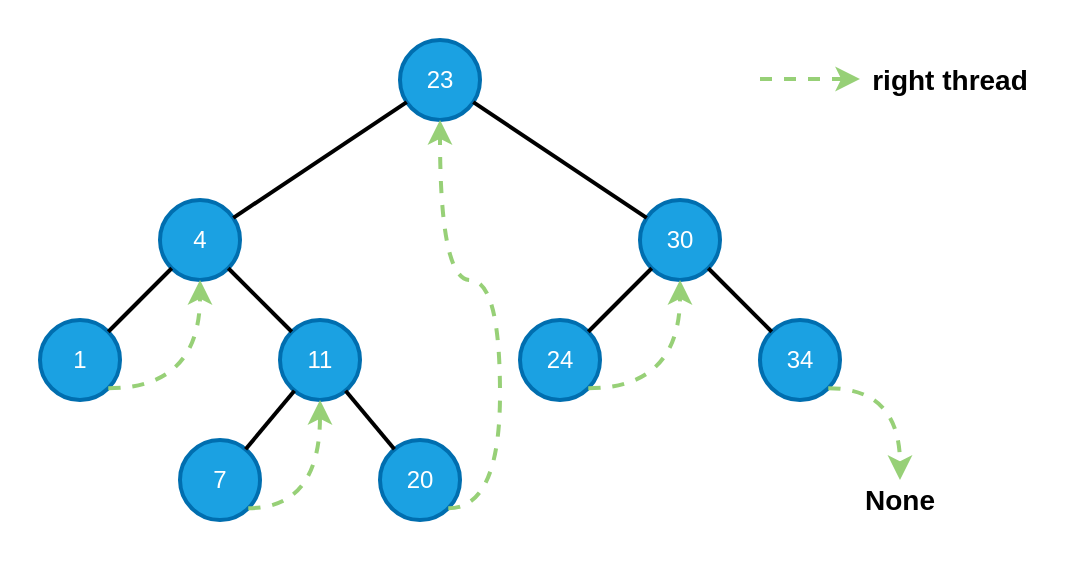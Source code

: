 <mxfile pages="3">
    <diagram id="6hGFLwfOUW9BJ-s0fimq" name="right_tbst">
        <mxGraphModel dx="1300" dy="645" grid="1" gridSize="10" guides="1" tooltips="1" connect="1" arrows="1" fold="1" page="1" pageScale="1" pageWidth="827" pageHeight="1169" math="0" shadow="0">
            <root>
                <mxCell id="0"/>
                <mxCell id="1" parent="0"/>
                <mxCell id="25" value="" style="rounded=0;whiteSpace=wrap;html=1;strokeColor=none;fillColor=#FFFFFF;" parent="1" vertex="1">
                    <mxGeometry x="120" y="80" width="540" height="280" as="geometry"/>
                </mxCell>
                <mxCell id="2" value="23" style="ellipse;whiteSpace=wrap;html=1;aspect=fixed;strokeColor=#006EAF;strokeWidth=2;fillColor=#1ba1e2;fontColor=#ffffff;" parent="1" vertex="1">
                    <mxGeometry x="320" y="100" width="40" height="40" as="geometry"/>
                </mxCell>
                <mxCell id="3" value="4&lt;span style=&quot;color: rgba(0 , 0 , 0 , 0) ; font-family: monospace ; font-size: 0px&quot;&gt;%3CmxGraphModel%3E%3Croot%3E%3CmxCell%20id%3D%220%22%2F%3E%3CmxCell%20id%3D%221%22%20parent%3D%220%22%2F%3E%3CmxCell%20id%3D%222%22%20value%3D%2223%22%20style%3D%22ellipse%3BwhiteSpace%3Dwrap%3Bhtml%3D1%3Baspect%3Dfixed%3BstrokeColor%3D%23006EAF%3BstrokeWidth%3D2%3BfillColor%3D%231ba1e2%3BfontColor%3D%23ffffff%3B%22%20vertex%3D%221%22%20parent%3D%221%22%3E%3CmxGeometry%20x%3D%22320%22%20y%3D%22120%22%20width%3D%2240%22%20height%3D%2240%22%20as%3D%22geometry%22%2F%3E%3C%2FmxCell%3E%3C%2Froot%3E%3C%2FmxGraphModel%3E&lt;/span&gt;" style="ellipse;whiteSpace=wrap;html=1;aspect=fixed;strokeColor=#006EAF;strokeWidth=2;fillColor=#1ba1e2;fontColor=#ffffff;" parent="1" vertex="1">
                    <mxGeometry x="200" y="180" width="40" height="40" as="geometry"/>
                </mxCell>
                <mxCell id="4" value="30" style="ellipse;whiteSpace=wrap;html=1;aspect=fixed;strokeColor=#006EAF;strokeWidth=2;fillColor=#1ba1e2;fontColor=#ffffff;" parent="1" vertex="1">
                    <mxGeometry x="440" y="180" width="40" height="40" as="geometry"/>
                </mxCell>
                <mxCell id="5" value="1" style="ellipse;whiteSpace=wrap;html=1;aspect=fixed;strokeColor=#006EAF;strokeWidth=2;fillColor=#1ba1e2;fontColor=#ffffff;" parent="1" vertex="1">
                    <mxGeometry x="140" y="240" width="40" height="40" as="geometry"/>
                </mxCell>
                <mxCell id="6" value="11" style="ellipse;whiteSpace=wrap;html=1;aspect=fixed;strokeColor=#006EAF;strokeWidth=2;fillColor=#1ba1e2;fontColor=#ffffff;" parent="1" vertex="1">
                    <mxGeometry x="260" y="240" width="40" height="40" as="geometry"/>
                </mxCell>
                <mxCell id="7" value="24" style="ellipse;whiteSpace=wrap;html=1;aspect=fixed;strokeColor=#006EAF;strokeWidth=2;fillColor=#1ba1e2;fontColor=#ffffff;" parent="1" vertex="1">
                    <mxGeometry x="380" y="240" width="40" height="40" as="geometry"/>
                </mxCell>
                <mxCell id="8" value="34" style="ellipse;whiteSpace=wrap;html=1;aspect=fixed;strokeColor=#006EAF;strokeWidth=2;fillColor=#1ba1e2;fontColor=#ffffff;" parent="1" vertex="1">
                    <mxGeometry x="500" y="240" width="40" height="40" as="geometry"/>
                </mxCell>
                <mxCell id="9" value="7" style="ellipse;whiteSpace=wrap;html=1;aspect=fixed;strokeColor=#006EAF;strokeWidth=2;fillColor=#1ba1e2;fontColor=#ffffff;" parent="1" vertex="1">
                    <mxGeometry x="210" y="300" width="40" height="40" as="geometry"/>
                </mxCell>
                <mxCell id="10" value="20" style="ellipse;whiteSpace=wrap;html=1;aspect=fixed;strokeColor=#006EAF;strokeWidth=2;fillColor=#1ba1e2;fontColor=#ffffff;" parent="1" vertex="1">
                    <mxGeometry x="310" y="300" width="40" height="40" as="geometry"/>
                </mxCell>
                <mxCell id="11" value="" style="endArrow=none;html=1;strokeColor=#000000;strokeWidth=2;" parent="1" source="3" target="2" edge="1">
                    <mxGeometry width="50" height="50" relative="1" as="geometry">
                        <mxPoint x="400" y="510" as="sourcePoint"/>
                        <mxPoint x="450" y="460" as="targetPoint"/>
                    </mxGeometry>
                </mxCell>
                <mxCell id="12" value="" style="endArrow=none;html=1;strokeColor=#000000;strokeWidth=2;" parent="1" source="4" target="2" edge="1">
                    <mxGeometry width="50" height="50" relative="1" as="geometry">
                        <mxPoint x="244.142" y="195.858" as="sourcePoint"/>
                        <mxPoint x="335.858" y="144.142" as="targetPoint"/>
                    </mxGeometry>
                </mxCell>
                <mxCell id="13" value="" style="endArrow=none;html=1;strokeColor=#000000;strokeWidth=2;" parent="1" source="3" target="5" edge="1">
                    <mxGeometry width="50" height="50" relative="1" as="geometry">
                        <mxPoint x="254.142" y="205.858" as="sourcePoint"/>
                        <mxPoint x="170" y="250" as="targetPoint"/>
                    </mxGeometry>
                </mxCell>
                <mxCell id="14" value="" style="endArrow=none;html=1;strokeColor=#000000;strokeWidth=2;" parent="1" source="6" target="3" edge="1">
                    <mxGeometry width="50" height="50" relative="1" as="geometry">
                        <mxPoint x="270" y="250" as="sourcePoint"/>
                        <mxPoint x="355.858" y="164.142" as="targetPoint"/>
                    </mxGeometry>
                </mxCell>
                <mxCell id="15" value="" style="endArrow=none;html=1;strokeColor=#000000;strokeWidth=2;" parent="1" source="7" target="4" edge="1">
                    <mxGeometry width="50" height="50" relative="1" as="geometry">
                        <mxPoint x="274.142" y="225.858" as="sourcePoint"/>
                        <mxPoint x="365.858" y="174.142" as="targetPoint"/>
                    </mxGeometry>
                </mxCell>
                <mxCell id="16" value="" style="endArrow=none;html=1;strokeColor=#000000;strokeWidth=2;" parent="1" source="8" target="4" edge="1">
                    <mxGeometry width="50" height="50" relative="1" as="geometry">
                        <mxPoint x="284.142" y="235.858" as="sourcePoint"/>
                        <mxPoint x="375.858" y="184.142" as="targetPoint"/>
                    </mxGeometry>
                </mxCell>
                <mxCell id="17" value="" style="endArrow=none;html=1;strokeColor=#000000;strokeWidth=2;" parent="1" source="10" target="6" edge="1">
                    <mxGeometry width="50" height="50" relative="1" as="geometry">
                        <mxPoint x="294.142" y="245.858" as="sourcePoint"/>
                        <mxPoint x="385.858" y="194.142" as="targetPoint"/>
                    </mxGeometry>
                </mxCell>
                <mxCell id="18" value="" style="endArrow=none;html=1;strokeColor=#000000;strokeWidth=2;" parent="1" source="6" target="9" edge="1">
                    <mxGeometry width="50" height="50" relative="1" as="geometry">
                        <mxPoint x="304.142" y="255.858" as="sourcePoint"/>
                        <mxPoint x="395.858" y="204.142" as="targetPoint"/>
                    </mxGeometry>
                </mxCell>
                <mxCell id="19" value="" style="endArrow=classic;html=1;curved=1;strokeColor=#97D077;strokeWidth=2;dashed=1;exitX=1;exitY=1;exitDx=0;exitDy=0;entryX=0.5;entryY=1;entryDx=0;entryDy=0;edgeStyle=orthogonalEdgeStyle;" parent="1" source="5" target="3" edge="1">
                    <mxGeometry width="50" height="50" relative="1" as="geometry">
                        <mxPoint x="390" y="530" as="sourcePoint"/>
                        <mxPoint x="440" y="480" as="targetPoint"/>
                    </mxGeometry>
                </mxCell>
                <mxCell id="20" value="" style="endArrow=classic;html=1;curved=1;strokeColor=#97D077;strokeWidth=2;dashed=1;exitX=1;exitY=1;exitDx=0;exitDy=0;entryX=0.5;entryY=1;entryDx=0;entryDy=0;edgeStyle=orthogonalEdgeStyle;" parent="1" source="9" target="6" edge="1">
                    <mxGeometry width="50" height="50" relative="1" as="geometry">
                        <mxPoint x="184.142" y="284.142" as="sourcePoint"/>
                        <mxPoint x="230" y="230" as="targetPoint"/>
                    </mxGeometry>
                </mxCell>
                <mxCell id="21" value="" style="endArrow=classic;html=1;curved=1;strokeColor=#97D077;strokeWidth=2;dashed=1;exitX=1;exitY=1;exitDx=0;exitDy=0;entryX=0.5;entryY=1;entryDx=0;entryDy=0;edgeStyle=orthogonalEdgeStyle;" parent="1" source="10" target="2" edge="1">
                    <mxGeometry width="50" height="50" relative="1" as="geometry">
                        <mxPoint x="194.142" y="294.142" as="sourcePoint"/>
                        <mxPoint x="240" y="240" as="targetPoint"/>
                        <Array as="points">
                            <mxPoint x="370" y="334"/>
                            <mxPoint x="370" y="220"/>
                            <mxPoint x="340" y="220"/>
                        </Array>
                    </mxGeometry>
                </mxCell>
                <mxCell id="22" value="" style="endArrow=classic;html=1;curved=1;strokeColor=#97D077;strokeWidth=2;dashed=1;exitX=1;exitY=1;exitDx=0;exitDy=0;edgeStyle=orthogonalEdgeStyle;" parent="1" source="7" target="4" edge="1">
                    <mxGeometry width="50" height="50" relative="1" as="geometry">
                        <mxPoint x="204.142" y="304.142" as="sourcePoint"/>
                        <mxPoint x="250" y="250" as="targetPoint"/>
                    </mxGeometry>
                </mxCell>
                <mxCell id="23" value="" style="endArrow=classic;html=1;curved=1;strokeColor=#97D077;strokeWidth=2;dashed=1;exitX=1;exitY=1;exitDx=0;exitDy=0;edgeStyle=orthogonalEdgeStyle;entryX=0.5;entryY=0;entryDx=0;entryDy=0;" parent="1" source="8" target="24" edge="1">
                    <mxGeometry width="50" height="50" relative="1" as="geometry">
                        <mxPoint x="214.142" y="314.142" as="sourcePoint"/>
                        <mxPoint x="600" y="220" as="targetPoint"/>
                    </mxGeometry>
                </mxCell>
                <mxCell id="24" value="&lt;font color=&quot;#000000&quot; style=&quot;font-size: 14px&quot;&gt;&lt;b&gt;None&lt;/b&gt;&lt;/font&gt;" style="text;html=1;strokeColor=none;fillColor=none;align=center;verticalAlign=middle;whiteSpace=wrap;rounded=0;" parent="1" vertex="1">
                    <mxGeometry x="550" y="320" width="40" height="20" as="geometry"/>
                </mxCell>
                <mxCell id="9h2rrl9LZfiFBV7XHZsN-26" value="" style="endArrow=classic;html=1;dashed=1;strokeColor=#97D077;strokeWidth=2;" parent="1" edge="1">
                    <mxGeometry width="50" height="50" relative="1" as="geometry">
                        <mxPoint x="500" y="119.5" as="sourcePoint"/>
                        <mxPoint x="550" y="119.5" as="targetPoint"/>
                    </mxGeometry>
                </mxCell>
                <mxCell id="9h2rrl9LZfiFBV7XHZsN-27" value="&lt;font color=&quot;#000000&quot; style=&quot;font-size: 14px&quot;&gt;&lt;b&gt;right thread&lt;/b&gt;&lt;/font&gt;" style="text;html=1;strokeColor=none;fillColor=none;align=center;verticalAlign=middle;whiteSpace=wrap;rounded=0;" parent="1" vertex="1">
                    <mxGeometry x="550" y="110" width="90" height="20" as="geometry"/>
                </mxCell>
            </root>
        </mxGraphModel>
    </diagram>
    <diagram name="left_tbst" id="1JhAz2EjRRtzzYpOtvOr">
        <mxGraphModel dx="1300" dy="645" grid="1" gridSize="10" guides="1" tooltips="1" connect="1" arrows="1" fold="1" page="1" pageScale="1" pageWidth="827" pageHeight="1169" math="0" shadow="0">
            <root>
                <mxCell id="I0PisWtnuR_gWGErvB_d-0"/>
                <mxCell id="I0PisWtnuR_gWGErvB_d-1" parent="I0PisWtnuR_gWGErvB_d-0"/>
                <mxCell id="I0PisWtnuR_gWGErvB_d-2" value="" style="rounded=0;whiteSpace=wrap;html=1;strokeColor=none;fillColor=#FFFFFF;" parent="I0PisWtnuR_gWGErvB_d-1" vertex="1">
                    <mxGeometry x="60" y="80" width="500" height="280" as="geometry"/>
                </mxCell>
                <mxCell id="I0PisWtnuR_gWGErvB_d-3" value="23" style="ellipse;whiteSpace=wrap;html=1;aspect=fixed;strokeColor=#006EAF;strokeWidth=2;fillColor=#1ba1e2;fontColor=#ffffff;" parent="I0PisWtnuR_gWGErvB_d-1" vertex="1">
                    <mxGeometry x="320" y="100" width="40" height="40" as="geometry"/>
                </mxCell>
                <mxCell id="I0PisWtnuR_gWGErvB_d-4" value="4&lt;span style=&quot;color: rgba(0 , 0 , 0 , 0) ; font-family: monospace ; font-size: 0px&quot;&gt;%3CmxGraphModel%3E%3Croot%3E%3CmxCell%20id%3D%220%22%2F%3E%3CmxCell%20id%3D%221%22%20parent%3D%220%22%2F%3E%3CmxCell%20id%3D%222%22%20value%3D%2223%22%20style%3D%22ellipse%3BwhiteSpace%3Dwrap%3Bhtml%3D1%3Baspect%3Dfixed%3BstrokeColor%3D%23006EAF%3BstrokeWidth%3D2%3BfillColor%3D%231ba1e2%3BfontColor%3D%23ffffff%3B%22%20vertex%3D%221%22%20parent%3D%221%22%3E%3CmxGeometry%20x%3D%22320%22%20y%3D%22120%22%20width%3D%2240%22%20height%3D%2240%22%20as%3D%22geometry%22%2F%3E%3C%2FmxCell%3E%3C%2Froot%3E%3C%2FmxGraphModel%3E&lt;/span&gt;" style="ellipse;whiteSpace=wrap;html=1;aspect=fixed;strokeColor=#006EAF;strokeWidth=2;fillColor=#1ba1e2;fontColor=#ffffff;" parent="I0PisWtnuR_gWGErvB_d-1" vertex="1">
                    <mxGeometry x="200" y="180" width="40" height="40" as="geometry"/>
                </mxCell>
                <mxCell id="I0PisWtnuR_gWGErvB_d-5" value="30" style="ellipse;whiteSpace=wrap;html=1;aspect=fixed;strokeColor=#006EAF;strokeWidth=2;fillColor=#1ba1e2;fontColor=#ffffff;" parent="I0PisWtnuR_gWGErvB_d-1" vertex="1">
                    <mxGeometry x="440" y="180" width="40" height="40" as="geometry"/>
                </mxCell>
                <mxCell id="I0PisWtnuR_gWGErvB_d-6" value="1" style="ellipse;whiteSpace=wrap;html=1;aspect=fixed;strokeColor=#006EAF;strokeWidth=2;fillColor=#1ba1e2;fontColor=#ffffff;" parent="I0PisWtnuR_gWGErvB_d-1" vertex="1">
                    <mxGeometry x="140" y="240" width="40" height="40" as="geometry"/>
                </mxCell>
                <mxCell id="I0PisWtnuR_gWGErvB_d-7" value="11" style="ellipse;whiteSpace=wrap;html=1;aspect=fixed;strokeColor=#006EAF;strokeWidth=2;fillColor=#1ba1e2;fontColor=#ffffff;" parent="I0PisWtnuR_gWGErvB_d-1" vertex="1">
                    <mxGeometry x="260" y="240" width="40" height="40" as="geometry"/>
                </mxCell>
                <mxCell id="I0PisWtnuR_gWGErvB_d-8" value="24" style="ellipse;whiteSpace=wrap;html=1;aspect=fixed;strokeColor=#006EAF;strokeWidth=2;fillColor=#1ba1e2;fontColor=#ffffff;" parent="I0PisWtnuR_gWGErvB_d-1" vertex="1">
                    <mxGeometry x="380" y="240" width="40" height="40" as="geometry"/>
                </mxCell>
                <mxCell id="I0PisWtnuR_gWGErvB_d-9" value="34" style="ellipse;whiteSpace=wrap;html=1;aspect=fixed;strokeColor=#006EAF;strokeWidth=2;fillColor=#1ba1e2;fontColor=#ffffff;" parent="I0PisWtnuR_gWGErvB_d-1" vertex="1">
                    <mxGeometry x="500" y="240" width="40" height="40" as="geometry"/>
                </mxCell>
                <mxCell id="I0PisWtnuR_gWGErvB_d-10" value="7" style="ellipse;whiteSpace=wrap;html=1;aspect=fixed;strokeColor=#006EAF;strokeWidth=2;fillColor=#1ba1e2;fontColor=#ffffff;" parent="I0PisWtnuR_gWGErvB_d-1" vertex="1">
                    <mxGeometry x="210" y="300" width="40" height="40" as="geometry"/>
                </mxCell>
                <mxCell id="I0PisWtnuR_gWGErvB_d-11" value="20" style="ellipse;whiteSpace=wrap;html=1;aspect=fixed;strokeColor=#006EAF;strokeWidth=2;fillColor=#1ba1e2;fontColor=#ffffff;" parent="I0PisWtnuR_gWGErvB_d-1" vertex="1">
                    <mxGeometry x="310" y="300" width="40" height="40" as="geometry"/>
                </mxCell>
                <mxCell id="I0PisWtnuR_gWGErvB_d-12" value="" style="endArrow=none;html=1;strokeColor=#000000;strokeWidth=2;" parent="I0PisWtnuR_gWGErvB_d-1" source="I0PisWtnuR_gWGErvB_d-4" target="I0PisWtnuR_gWGErvB_d-3" edge="1">
                    <mxGeometry width="50" height="50" relative="1" as="geometry">
                        <mxPoint x="400" y="510" as="sourcePoint"/>
                        <mxPoint x="450" y="460" as="targetPoint"/>
                    </mxGeometry>
                </mxCell>
                <mxCell id="I0PisWtnuR_gWGErvB_d-13" value="" style="endArrow=none;html=1;strokeColor=#000000;strokeWidth=2;" parent="I0PisWtnuR_gWGErvB_d-1" source="I0PisWtnuR_gWGErvB_d-5" target="I0PisWtnuR_gWGErvB_d-3" edge="1">
                    <mxGeometry width="50" height="50" relative="1" as="geometry">
                        <mxPoint x="244.142" y="195.858" as="sourcePoint"/>
                        <mxPoint x="335.858" y="144.142" as="targetPoint"/>
                    </mxGeometry>
                </mxCell>
                <mxCell id="I0PisWtnuR_gWGErvB_d-14" value="" style="endArrow=none;html=1;strokeColor=#000000;strokeWidth=2;" parent="I0PisWtnuR_gWGErvB_d-1" source="I0PisWtnuR_gWGErvB_d-4" target="I0PisWtnuR_gWGErvB_d-6" edge="1">
                    <mxGeometry width="50" height="50" relative="1" as="geometry">
                        <mxPoint x="254.142" y="205.858" as="sourcePoint"/>
                        <mxPoint x="130" y="220" as="targetPoint"/>
                    </mxGeometry>
                </mxCell>
                <mxCell id="I0PisWtnuR_gWGErvB_d-15" value="" style="endArrow=none;html=1;strokeColor=#000000;strokeWidth=2;" parent="I0PisWtnuR_gWGErvB_d-1" source="I0PisWtnuR_gWGErvB_d-7" target="I0PisWtnuR_gWGErvB_d-4" edge="1">
                    <mxGeometry width="50" height="50" relative="1" as="geometry">
                        <mxPoint x="264.142" y="215.858" as="sourcePoint"/>
                        <mxPoint x="355.858" y="164.142" as="targetPoint"/>
                    </mxGeometry>
                </mxCell>
                <mxCell id="I0PisWtnuR_gWGErvB_d-16" value="" style="endArrow=none;html=1;strokeColor=#000000;strokeWidth=2;" parent="I0PisWtnuR_gWGErvB_d-1" source="I0PisWtnuR_gWGErvB_d-8" target="I0PisWtnuR_gWGErvB_d-5" edge="1">
                    <mxGeometry width="50" height="50" relative="1" as="geometry">
                        <mxPoint x="274.142" y="225.858" as="sourcePoint"/>
                        <mxPoint x="365.858" y="174.142" as="targetPoint"/>
                    </mxGeometry>
                </mxCell>
                <mxCell id="I0PisWtnuR_gWGErvB_d-17" value="" style="endArrow=none;html=1;strokeColor=#000000;strokeWidth=2;" parent="I0PisWtnuR_gWGErvB_d-1" source="I0PisWtnuR_gWGErvB_d-9" target="I0PisWtnuR_gWGErvB_d-5" edge="1">
                    <mxGeometry width="50" height="50" relative="1" as="geometry">
                        <mxPoint x="510" y="250" as="sourcePoint"/>
                        <mxPoint x="375.858" y="184.142" as="targetPoint"/>
                    </mxGeometry>
                </mxCell>
                <mxCell id="I0PisWtnuR_gWGErvB_d-18" value="" style="endArrow=none;html=1;strokeColor=#000000;strokeWidth=2;" parent="I0PisWtnuR_gWGErvB_d-1" source="I0PisWtnuR_gWGErvB_d-11" target="I0PisWtnuR_gWGErvB_d-7" edge="1">
                    <mxGeometry width="50" height="50" relative="1" as="geometry">
                        <mxPoint x="294.142" y="245.858" as="sourcePoint"/>
                        <mxPoint x="385.858" y="194.142" as="targetPoint"/>
                    </mxGeometry>
                </mxCell>
                <mxCell id="I0PisWtnuR_gWGErvB_d-19" value="" style="endArrow=none;html=1;strokeColor=#000000;strokeWidth=2;" parent="I0PisWtnuR_gWGErvB_d-1" source="I0PisWtnuR_gWGErvB_d-7" target="I0PisWtnuR_gWGErvB_d-10" edge="1">
                    <mxGeometry width="50" height="50" relative="1" as="geometry">
                        <mxPoint x="304.142" y="255.858" as="sourcePoint"/>
                        <mxPoint x="395.858" y="204.142" as="targetPoint"/>
                    </mxGeometry>
                </mxCell>
                <mxCell id="I0PisWtnuR_gWGErvB_d-20" value="" style="endArrow=classic;html=1;curved=1;strokeColor=#FFD966;strokeWidth=2;dashed=1;exitX=0;exitY=1;exitDx=0;exitDy=0;entryX=0.5;entryY=1;entryDx=0;entryDy=0;edgeStyle=orthogonalEdgeStyle;" parent="I0PisWtnuR_gWGErvB_d-1" source="I0PisWtnuR_gWGErvB_d-10" target="I0PisWtnuR_gWGErvB_d-4" edge="1">
                    <mxGeometry width="50" height="50" relative="1" as="geometry">
                        <mxPoint x="390" y="530" as="sourcePoint"/>
                        <mxPoint x="440" y="480" as="targetPoint"/>
                        <Array as="points">
                            <mxPoint x="190" y="334"/>
                            <mxPoint x="190" y="280"/>
                            <mxPoint x="220" y="280"/>
                        </Array>
                    </mxGeometry>
                </mxCell>
                <mxCell id="I0PisWtnuR_gWGErvB_d-21" value="" style="endArrow=classic;html=1;curved=1;strokeColor=#FFD966;strokeWidth=2;dashed=1;exitX=0;exitY=1;exitDx=0;exitDy=0;entryX=0.5;entryY=1;entryDx=0;entryDy=0;edgeStyle=orthogonalEdgeStyle;" parent="I0PisWtnuR_gWGErvB_d-1" source="I0PisWtnuR_gWGErvB_d-11" target="I0PisWtnuR_gWGErvB_d-7" edge="1">
                    <mxGeometry width="50" height="50" relative="1" as="geometry">
                        <mxPoint x="184.142" y="284.142" as="sourcePoint"/>
                        <mxPoint x="230" y="230" as="targetPoint"/>
                    </mxGeometry>
                </mxCell>
                <mxCell id="I0PisWtnuR_gWGErvB_d-22" value="" style="endArrow=classic;html=1;curved=1;strokeColor=#FFD966;strokeWidth=2;dashed=1;exitX=0;exitY=1;exitDx=0;exitDy=0;entryX=0.5;entryY=1;entryDx=0;entryDy=0;edgeStyle=orthogonalEdgeStyle;" parent="I0PisWtnuR_gWGErvB_d-1" source="I0PisWtnuR_gWGErvB_d-8" target="I0PisWtnuR_gWGErvB_d-3" edge="1">
                    <mxGeometry width="50" height="50" relative="1" as="geometry">
                        <mxPoint x="194.142" y="294.142" as="sourcePoint"/>
                        <mxPoint x="240" y="240" as="targetPoint"/>
                        <Array as="points">
                            <mxPoint x="386" y="290"/>
                            <mxPoint x="340" y="290"/>
                        </Array>
                    </mxGeometry>
                </mxCell>
                <mxCell id="I0PisWtnuR_gWGErvB_d-23" value="" style="endArrow=classic;html=1;curved=1;strokeColor=#FFD966;strokeWidth=2;dashed=1;exitX=0;exitY=1;exitDx=0;exitDy=0;edgeStyle=orthogonalEdgeStyle;" parent="I0PisWtnuR_gWGErvB_d-1" source="I0PisWtnuR_gWGErvB_d-9" target="I0PisWtnuR_gWGErvB_d-5" edge="1">
                    <mxGeometry width="50" height="50" relative="1" as="geometry">
                        <mxPoint x="204.142" y="304.142" as="sourcePoint"/>
                        <mxPoint x="250" y="250" as="targetPoint"/>
                    </mxGeometry>
                </mxCell>
                <mxCell id="I0PisWtnuR_gWGErvB_d-24" value="" style="endArrow=classic;html=1;curved=1;strokeColor=#FFD966;strokeWidth=2;dashed=1;edgeStyle=orthogonalEdgeStyle;entryX=0.5;entryY=0;entryDx=0;entryDy=0;exitX=0;exitY=1;exitDx=0;exitDy=0;" parent="I0PisWtnuR_gWGErvB_d-1" source="I0PisWtnuR_gWGErvB_d-6" target="I0PisWtnuR_gWGErvB_d-25" edge="1">
                    <mxGeometry width="50" height="50" relative="1" as="geometry">
                        <mxPoint x="450" y="370" as="sourcePoint"/>
                        <mxPoint x="600" y="220" as="targetPoint"/>
                    </mxGeometry>
                </mxCell>
                <mxCell id="I0PisWtnuR_gWGErvB_d-25" value="&lt;font color=&quot;#000000&quot; style=&quot;font-size: 14px&quot;&gt;&lt;b&gt;None&lt;/b&gt;&lt;/font&gt;" style="text;html=1;strokeColor=none;fillColor=none;align=center;verticalAlign=middle;whiteSpace=wrap;rounded=0;" parent="I0PisWtnuR_gWGErvB_d-1" vertex="1">
                    <mxGeometry x="80" y="300" width="40" height="20" as="geometry"/>
                </mxCell>
                <mxCell id="Z4K5ytgXyG94DnNoAzyC-0" value="" style="endArrow=classic;html=1;dashed=1;strokeColor=#FFD966;strokeWidth=2;" parent="I0PisWtnuR_gWGErvB_d-1" edge="1">
                    <mxGeometry width="50" height="50" relative="1" as="geometry">
                        <mxPoint x="80" y="119.5" as="sourcePoint"/>
                        <mxPoint x="130" y="119.5" as="targetPoint"/>
                    </mxGeometry>
                </mxCell>
                <mxCell id="Z4K5ytgXyG94DnNoAzyC-1" value="&lt;font color=&quot;#000000&quot; style=&quot;font-size: 14px&quot;&gt;&lt;b&gt;left thread&lt;/b&gt;&lt;/font&gt;" style="text;html=1;strokeColor=none;fillColor=none;align=center;verticalAlign=middle;whiteSpace=wrap;rounded=0;" parent="I0PisWtnuR_gWGErvB_d-1" vertex="1">
                    <mxGeometry x="130" y="110" width="90" height="20" as="geometry"/>
                </mxCell>
            </root>
        </mxGraphModel>
    </diagram>
    <diagram name="double_tbst" id="Laxm_PpG3NpHHtnrC9jd">
        <mxGraphModel dx="1300" dy="645" grid="1" gridSize="10" guides="1" tooltips="1" connect="1" arrows="1" fold="1" page="1" pageScale="1" pageWidth="827" pageHeight="1169" math="0" shadow="0">
            <root>
                <mxCell id="5BAmmzw00M4IaMCcG9dD-0"/>
                <mxCell id="5BAmmzw00M4IaMCcG9dD-1" parent="5BAmmzw00M4IaMCcG9dD-0"/>
                <mxCell id="5BAmmzw00M4IaMCcG9dD-2" value="" style="rounded=0;whiteSpace=wrap;html=1;strokeColor=none;fillColor=#FFFFFF;" parent="5BAmmzw00M4IaMCcG9dD-1" vertex="1">
                    <mxGeometry x="20" y="60" width="620" height="320" as="geometry"/>
                </mxCell>
                <mxCell id="5BAmmzw00M4IaMCcG9dD-4" value="4&lt;span style=&quot;color: rgba(0 , 0 , 0 , 0) ; font-family: monospace ; font-size: 0px&quot;&gt;%3CmxGraphModel%3E%3Croot%3E%3CmxCell%20id%3D%220%22%2F%3E%3CmxCell%20id%3D%221%22%20parent%3D%220%22%2F%3E%3CmxCell%20id%3D%222%22%20value%3D%2223%22%20style%3D%22ellipse%3BwhiteSpace%3Dwrap%3Bhtml%3D1%3Baspect%3Dfixed%3BstrokeColor%3D%23006EAF%3BstrokeWidth%3D2%3BfillColor%3D%231ba1e2%3BfontColor%3D%23ffffff%3B%22%20vertex%3D%221%22%20parent%3D%221%22%3E%3CmxGeometry%20x%3D%22320%22%20y%3D%22120%22%20width%3D%2240%22%20height%3D%2240%22%20as%3D%22geometry%22%2F%3E%3C%2FmxCell%3E%3C%2Froot%3E%3C%2FmxGraphModel%3E&lt;/span&gt;" style="ellipse;whiteSpace=wrap;html=1;aspect=fixed;strokeColor=#006EAF;strokeWidth=2;fillColor=#1ba1e2;fontColor=#ffffff;" parent="5BAmmzw00M4IaMCcG9dD-1" vertex="1">
                    <mxGeometry x="160" y="180" width="40" height="40" as="geometry"/>
                </mxCell>
                <mxCell id="5BAmmzw00M4IaMCcG9dD-5" value="30" style="ellipse;whiteSpace=wrap;html=1;aspect=fixed;strokeColor=#006EAF;strokeWidth=2;fillColor=#1ba1e2;fontColor=#ffffff;" parent="5BAmmzw00M4IaMCcG9dD-1" vertex="1">
                    <mxGeometry x="480" y="180" width="40" height="40" as="geometry"/>
                </mxCell>
                <mxCell id="5BAmmzw00M4IaMCcG9dD-6" value="1" style="ellipse;whiteSpace=wrap;html=1;aspect=fixed;strokeColor=#006EAF;strokeWidth=2;fillColor=#1ba1e2;fontColor=#ffffff;" parent="5BAmmzw00M4IaMCcG9dD-1" vertex="1">
                    <mxGeometry x="100" y="240" width="40" height="40" as="geometry"/>
                </mxCell>
                <mxCell id="5BAmmzw00M4IaMCcG9dD-7" value="11" style="ellipse;whiteSpace=wrap;html=1;aspect=fixed;strokeColor=#006EAF;strokeWidth=2;fillColor=#1ba1e2;fontColor=#ffffff;" parent="5BAmmzw00M4IaMCcG9dD-1" vertex="1">
                    <mxGeometry x="220" y="240" width="40" height="40" as="geometry"/>
                </mxCell>
                <mxCell id="5BAmmzw00M4IaMCcG9dD-8" value="24" style="ellipse;whiteSpace=wrap;html=1;aspect=fixed;strokeColor=#006EAF;strokeWidth=2;fillColor=#1ba1e2;fontColor=#ffffff;" parent="5BAmmzw00M4IaMCcG9dD-1" vertex="1">
                    <mxGeometry x="420" y="240" width="40" height="40" as="geometry"/>
                </mxCell>
                <mxCell id="5BAmmzw00M4IaMCcG9dD-9" value="34" style="ellipse;whiteSpace=wrap;html=1;aspect=fixed;strokeColor=#006EAF;strokeWidth=2;fillColor=#1ba1e2;fontColor=#ffffff;" parent="5BAmmzw00M4IaMCcG9dD-1" vertex="1">
                    <mxGeometry x="540" y="240" width="40" height="40" as="geometry"/>
                </mxCell>
                <mxCell id="5BAmmzw00M4IaMCcG9dD-10" value="7" style="ellipse;whiteSpace=wrap;html=1;aspect=fixed;strokeColor=#006EAF;strokeWidth=2;fillColor=#1ba1e2;fontColor=#ffffff;" parent="5BAmmzw00M4IaMCcG9dD-1" vertex="1">
                    <mxGeometry x="170" y="300" width="40" height="40" as="geometry"/>
                </mxCell>
                <mxCell id="5BAmmzw00M4IaMCcG9dD-11" value="20" style="ellipse;whiteSpace=wrap;html=1;aspect=fixed;strokeColor=#006EAF;strokeWidth=2;fillColor=#1ba1e2;fontColor=#ffffff;" parent="5BAmmzw00M4IaMCcG9dD-1" vertex="1">
                    <mxGeometry x="270" y="300" width="40" height="40" as="geometry"/>
                </mxCell>
                <mxCell id="5BAmmzw00M4IaMCcG9dD-12" value="" style="endArrow=none;html=1;strokeColor=#000000;strokeWidth=2;" parent="5BAmmzw00M4IaMCcG9dD-1" source="5BAmmzw00M4IaMCcG9dD-4" target="5BAmmzw00M4IaMCcG9dD-3" edge="1">
                    <mxGeometry width="50" height="50" relative="1" as="geometry">
                        <mxPoint x="400" y="510" as="sourcePoint"/>
                        <mxPoint x="450" y="460" as="targetPoint"/>
                    </mxGeometry>
                </mxCell>
                <mxCell id="5BAmmzw00M4IaMCcG9dD-13" value="" style="endArrow=none;html=1;strokeColor=#000000;strokeWidth=2;" parent="5BAmmzw00M4IaMCcG9dD-1" source="5BAmmzw00M4IaMCcG9dD-5" target="5BAmmzw00M4IaMCcG9dD-3" edge="1">
                    <mxGeometry width="50" height="50" relative="1" as="geometry">
                        <mxPoint x="244.142" y="195.858" as="sourcePoint"/>
                        <mxPoint x="350" y="120" as="targetPoint"/>
                    </mxGeometry>
                </mxCell>
                <mxCell id="5BAmmzw00M4IaMCcG9dD-14" value="" style="endArrow=none;html=1;strokeColor=#000000;strokeWidth=2;" parent="5BAmmzw00M4IaMCcG9dD-1" source="5BAmmzw00M4IaMCcG9dD-4" target="5BAmmzw00M4IaMCcG9dD-6" edge="1">
                    <mxGeometry width="50" height="50" relative="1" as="geometry">
                        <mxPoint x="214.142" y="205.858" as="sourcePoint"/>
                        <mxPoint x="90" y="220" as="targetPoint"/>
                    </mxGeometry>
                </mxCell>
                <mxCell id="5BAmmzw00M4IaMCcG9dD-15" value="" style="endArrow=none;html=1;strokeColor=#000000;strokeWidth=2;" parent="5BAmmzw00M4IaMCcG9dD-1" source="5BAmmzw00M4IaMCcG9dD-7" target="5BAmmzw00M4IaMCcG9dD-4" edge="1">
                    <mxGeometry width="50" height="50" relative="1" as="geometry">
                        <mxPoint x="224.142" y="215.858" as="sourcePoint"/>
                        <mxPoint x="315.858" y="164.142" as="targetPoint"/>
                    </mxGeometry>
                </mxCell>
                <mxCell id="5BAmmzw00M4IaMCcG9dD-16" value="" style="endArrow=none;html=1;strokeColor=#000000;strokeWidth=2;" parent="5BAmmzw00M4IaMCcG9dD-1" source="5BAmmzw00M4IaMCcG9dD-8" target="5BAmmzw00M4IaMCcG9dD-5" edge="1">
                    <mxGeometry width="50" height="50" relative="1" as="geometry">
                        <mxPoint x="314.142" y="225.858" as="sourcePoint"/>
                        <mxPoint x="405.858" y="174.142" as="targetPoint"/>
                    </mxGeometry>
                </mxCell>
                <mxCell id="5BAmmzw00M4IaMCcG9dD-17" value="" style="endArrow=none;html=1;strokeColor=#000000;strokeWidth=2;" parent="5BAmmzw00M4IaMCcG9dD-1" source="5BAmmzw00M4IaMCcG9dD-9" target="5BAmmzw00M4IaMCcG9dD-5" edge="1">
                    <mxGeometry width="50" height="50" relative="1" as="geometry">
                        <mxPoint x="550" y="246" as="sourcePoint"/>
                        <mxPoint x="415.858" y="184.142" as="targetPoint"/>
                    </mxGeometry>
                </mxCell>
                <mxCell id="5BAmmzw00M4IaMCcG9dD-18" value="" style="endArrow=none;html=1;strokeColor=#000000;strokeWidth=2;" parent="5BAmmzw00M4IaMCcG9dD-1" source="5BAmmzw00M4IaMCcG9dD-11" target="5BAmmzw00M4IaMCcG9dD-7" edge="1">
                    <mxGeometry width="50" height="50" relative="1" as="geometry">
                        <mxPoint x="254.142" y="245.858" as="sourcePoint"/>
                        <mxPoint x="345.858" y="194.142" as="targetPoint"/>
                    </mxGeometry>
                </mxCell>
                <mxCell id="5BAmmzw00M4IaMCcG9dD-19" value="" style="endArrow=none;html=1;strokeColor=#000000;strokeWidth=2;" parent="5BAmmzw00M4IaMCcG9dD-1" source="5BAmmzw00M4IaMCcG9dD-7" target="5BAmmzw00M4IaMCcG9dD-10" edge="1">
                    <mxGeometry width="50" height="50" relative="1" as="geometry">
                        <mxPoint x="264.142" y="255.858" as="sourcePoint"/>
                        <mxPoint x="355.858" y="204.142" as="targetPoint"/>
                    </mxGeometry>
                </mxCell>
                <mxCell id="5BAmmzw00M4IaMCcG9dD-20" value="" style="endArrow=classic;html=1;curved=1;strokeColor=#FFD966;strokeWidth=2;dashed=1;exitX=0;exitY=1;exitDx=0;exitDy=0;entryX=0.5;entryY=1;entryDx=0;entryDy=0;edgeStyle=orthogonalEdgeStyle;" parent="5BAmmzw00M4IaMCcG9dD-1" source="5BAmmzw00M4IaMCcG9dD-10" target="5BAmmzw00M4IaMCcG9dD-4" edge="1">
                    <mxGeometry width="50" height="50" relative="1" as="geometry">
                        <mxPoint x="350" y="530" as="sourcePoint"/>
                        <mxPoint x="400" y="480" as="targetPoint"/>
                        <Array as="points">
                            <mxPoint x="176" y="350"/>
                            <mxPoint x="150" y="350"/>
                            <mxPoint x="150" y="280"/>
                            <mxPoint x="180" y="280"/>
                        </Array>
                    </mxGeometry>
                </mxCell>
                <mxCell id="5BAmmzw00M4IaMCcG9dD-21" value="" style="endArrow=classic;html=1;curved=1;strokeColor=#FFD966;strokeWidth=2;dashed=1;exitX=0;exitY=1;exitDx=0;exitDy=0;entryX=0.5;entryY=1;entryDx=0;entryDy=0;edgeStyle=orthogonalEdgeStyle;" parent="5BAmmzw00M4IaMCcG9dD-1" source="5BAmmzw00M4IaMCcG9dD-11" target="5BAmmzw00M4IaMCcG9dD-7" edge="1">
                    <mxGeometry width="50" height="50" relative="1" as="geometry">
                        <mxPoint x="144.142" y="284.142" as="sourcePoint"/>
                        <mxPoint x="190" y="230" as="targetPoint"/>
                        <Array as="points">
                            <mxPoint x="276" y="350"/>
                            <mxPoint x="240" y="350"/>
                        </Array>
                    </mxGeometry>
                </mxCell>
                <mxCell id="5BAmmzw00M4IaMCcG9dD-23" value="" style="endArrow=classic;html=1;curved=1;strokeColor=#FFD966;strokeWidth=2;dashed=1;exitX=0;exitY=1;exitDx=0;exitDy=0;edgeStyle=orthogonalEdgeStyle;" parent="5BAmmzw00M4IaMCcG9dD-1" source="5BAmmzw00M4IaMCcG9dD-9" target="5BAmmzw00M4IaMCcG9dD-5" edge="1">
                    <mxGeometry width="50" height="50" relative="1" as="geometry">
                        <mxPoint x="244.142" y="304.142" as="sourcePoint"/>
                        <mxPoint x="290" y="250" as="targetPoint"/>
                        <Array as="points">
                            <mxPoint x="546" y="290"/>
                            <mxPoint x="500" y="290"/>
                        </Array>
                    </mxGeometry>
                </mxCell>
                <mxCell id="5BAmmzw00M4IaMCcG9dD-24" value="" style="endArrow=classic;html=1;curved=1;strokeColor=#FFD966;strokeWidth=2;dashed=1;edgeStyle=orthogonalEdgeStyle;entryX=0.5;entryY=0;entryDx=0;entryDy=0;exitX=0;exitY=1;exitDx=0;exitDy=0;" parent="5BAmmzw00M4IaMCcG9dD-1" source="5BAmmzw00M4IaMCcG9dD-6" target="5BAmmzw00M4IaMCcG9dD-25" edge="1">
                    <mxGeometry width="50" height="50" relative="1" as="geometry">
                        <mxPoint x="410" y="370" as="sourcePoint"/>
                        <mxPoint x="560" y="220" as="targetPoint"/>
                    </mxGeometry>
                </mxCell>
                <mxCell id="5BAmmzw00M4IaMCcG9dD-25" value="&lt;font color=&quot;#000000&quot; style=&quot;font-size: 14px&quot;&gt;&lt;b&gt;None&lt;/b&gt;&lt;/font&gt;" style="text;html=1;strokeColor=none;fillColor=none;align=center;verticalAlign=middle;whiteSpace=wrap;rounded=0;" parent="5BAmmzw00M4IaMCcG9dD-1" vertex="1">
                    <mxGeometry x="40" y="300" width="40" height="20" as="geometry"/>
                </mxCell>
                <mxCell id="5BAmmzw00M4IaMCcG9dD-26" value="" style="endArrow=classic;html=1;dashed=1;strokeColor=#FFD966;strokeWidth=2;" parent="5BAmmzw00M4IaMCcG9dD-1" edge="1">
                    <mxGeometry width="50" height="50" relative="1" as="geometry">
                        <mxPoint x="80" y="119.5" as="sourcePoint"/>
                        <mxPoint x="130" y="119.5" as="targetPoint"/>
                    </mxGeometry>
                </mxCell>
                <mxCell id="5BAmmzw00M4IaMCcG9dD-27" value="&lt;font color=&quot;#000000&quot; style=&quot;font-size: 14px&quot;&gt;&lt;b&gt;left thread&lt;/b&gt;&lt;/font&gt;" style="text;html=1;strokeColor=none;fillColor=none;align=left;verticalAlign=middle;whiteSpace=wrap;rounded=0;" parent="5BAmmzw00M4IaMCcG9dD-1" vertex="1">
                    <mxGeometry x="135" y="110" width="90" height="20" as="geometry"/>
                </mxCell>
                <mxCell id="5BAmmzw00M4IaMCcG9dD-28" value="" style="endArrow=classic;html=1;curved=1;strokeColor=#97D077;strokeWidth=2;dashed=1;edgeStyle=orthogonalEdgeStyle;entryX=0.5;entryY=1;entryDx=0;entryDy=0;exitX=1;exitY=1;exitDx=0;exitDy=0;" parent="5BAmmzw00M4IaMCcG9dD-1" source="5BAmmzw00M4IaMCcG9dD-6" target="5BAmmzw00M4IaMCcG9dD-4" edge="1">
                    <mxGeometry width="50" height="50" relative="1" as="geometry">
                        <mxPoint x="115.858" y="284.142" as="sourcePoint"/>
                        <mxPoint x="70" y="310" as="targetPoint"/>
                        <Array as="points">
                            <mxPoint x="134" y="280"/>
                            <mxPoint x="180" y="280"/>
                        </Array>
                    </mxGeometry>
                </mxCell>
                <mxCell id="5BAmmzw00M4IaMCcG9dD-29" value="" style="endArrow=classic;html=1;curved=1;strokeColor=#97D077;strokeWidth=2;dashed=1;edgeStyle=orthogonalEdgeStyle;entryX=0.5;entryY=1;entryDx=0;entryDy=0;exitX=1;exitY=1;exitDx=0;exitDy=0;" parent="5BAmmzw00M4IaMCcG9dD-1" source="5BAmmzw00M4IaMCcG9dD-10" target="5BAmmzw00M4IaMCcG9dD-7" edge="1">
                    <mxGeometry width="50" height="50" relative="1" as="geometry">
                        <mxPoint x="144.142" y="284.142" as="sourcePoint"/>
                        <mxPoint x="190" y="230" as="targetPoint"/>
                        <Array as="points">
                            <mxPoint x="204" y="340"/>
                            <mxPoint x="240" y="340"/>
                        </Array>
                    </mxGeometry>
                </mxCell>
                <mxCell id="5BAmmzw00M4IaMCcG9dD-30" value="" style="endArrow=classic;html=1;curved=1;strokeColor=#97D077;strokeWidth=2;dashed=1;edgeStyle=orthogonalEdgeStyle;entryX=0.5;entryY=1;entryDx=0;entryDy=0;exitX=1;exitY=1;exitDx=0;exitDy=0;" parent="5BAmmzw00M4IaMCcG9dD-1" source="5BAmmzw00M4IaMCcG9dD-11" target="5BAmmzw00M4IaMCcG9dD-3" edge="1">
                    <mxGeometry width="50" height="50" relative="1" as="geometry">
                        <mxPoint x="254.142" y="344.142" as="sourcePoint"/>
                        <mxPoint x="290" y="290" as="targetPoint"/>
                        <Array as="points">
                            <mxPoint x="304" y="350"/>
                            <mxPoint x="340" y="350"/>
                        </Array>
                    </mxGeometry>
                </mxCell>
                <mxCell id="5BAmmzw00M4IaMCcG9dD-31" value="" style="endArrow=classic;html=1;curved=1;strokeColor=#97D077;strokeWidth=2;dashed=1;edgeStyle=orthogonalEdgeStyle;entryX=0.5;entryY=1;entryDx=0;entryDy=0;exitX=1;exitY=1;exitDx=0;exitDy=0;" parent="5BAmmzw00M4IaMCcG9dD-1" source="5BAmmzw00M4IaMCcG9dD-8" target="5BAmmzw00M4IaMCcG9dD-5" edge="1">
                    <mxGeometry width="50" height="50" relative="1" as="geometry">
                        <mxPoint x="304.142" y="354.142" as="sourcePoint"/>
                        <mxPoint x="340" y="300" as="targetPoint"/>
                        <Array as="points">
                            <mxPoint x="454" y="290"/>
                            <mxPoint x="500" y="290"/>
                        </Array>
                    </mxGeometry>
                </mxCell>
                <mxCell id="5BAmmzw00M4IaMCcG9dD-32" value="" style="endArrow=classic;html=1;curved=1;strokeColor=#97D077;strokeWidth=2;dashed=1;edgeStyle=orthogonalEdgeStyle;exitX=1;exitY=1;exitDx=0;exitDy=0;entryX=0.5;entryY=0;entryDx=0;entryDy=0;" parent="5BAmmzw00M4IaMCcG9dD-1" source="5BAmmzw00M4IaMCcG9dD-9" target="5BAmmzw00M4IaMCcG9dD-36" edge="1">
                    <mxGeometry width="50" height="50" relative="1" as="geometry">
                        <mxPoint x="314.142" y="364.142" as="sourcePoint"/>
                        <mxPoint x="640" y="320" as="targetPoint"/>
                        <Array as="points">
                            <mxPoint x="600" y="274"/>
                        </Array>
                    </mxGeometry>
                </mxCell>
                <mxCell id="5BAmmzw00M4IaMCcG9dD-33" value="" style="endArrow=classic;html=1;curved=1;strokeColor=#FFD966;strokeWidth=2;dashed=1;exitX=0;exitY=1;exitDx=0;exitDy=0;edgeStyle=orthogonalEdgeStyle;entryX=0.5;entryY=1;entryDx=0;entryDy=0;" parent="5BAmmzw00M4IaMCcG9dD-1" source="5BAmmzw00M4IaMCcG9dD-8" target="5BAmmzw00M4IaMCcG9dD-3" edge="1">
                    <mxGeometry width="50" height="50" relative="1" as="geometry">
                        <mxPoint x="555.858" y="284.142" as="sourcePoint"/>
                        <mxPoint x="510" y="230" as="targetPoint"/>
                        <Array as="points">
                            <mxPoint x="426" y="300"/>
                            <mxPoint x="340" y="300"/>
                        </Array>
                    </mxGeometry>
                </mxCell>
                <mxCell id="5BAmmzw00M4IaMCcG9dD-34" value="" style="endArrow=classic;html=1;dashed=1;strokeColor=#97D077;strokeWidth=2;" parent="5BAmmzw00M4IaMCcG9dD-1" edge="1">
                    <mxGeometry width="50" height="50" relative="1" as="geometry">
                        <mxPoint x="80" y="89.5" as="sourcePoint"/>
                        <mxPoint x="130" y="89.5" as="targetPoint"/>
                    </mxGeometry>
                </mxCell>
                <mxCell id="5BAmmzw00M4IaMCcG9dD-35" value="&lt;font color=&quot;#000000&quot; style=&quot;font-size: 14px&quot;&gt;&lt;b&gt;right thread&lt;/b&gt;&lt;/font&gt;" style="text;html=1;strokeColor=none;fillColor=none;align=left;verticalAlign=middle;whiteSpace=wrap;rounded=0;" parent="5BAmmzw00M4IaMCcG9dD-1" vertex="1">
                    <mxGeometry x="135" y="80" width="90" height="20" as="geometry"/>
                </mxCell>
                <mxCell id="5BAmmzw00M4IaMCcG9dD-36" value="&lt;font color=&quot;#000000&quot; style=&quot;font-size: 14px&quot;&gt;&lt;b&gt;None&lt;/b&gt;&lt;/font&gt;" style="text;html=1;strokeColor=none;fillColor=none;align=center;verticalAlign=middle;whiteSpace=wrap;rounded=0;" parent="5BAmmzw00M4IaMCcG9dD-1" vertex="1">
                    <mxGeometry x="580" y="310" width="40" height="20" as="geometry"/>
                </mxCell>
                <mxCell id="5BAmmzw00M4IaMCcG9dD-3" value="23" style="ellipse;whiteSpace=wrap;html=1;aspect=fixed;strokeColor=#006EAF;strokeWidth=2;fillColor=#1ba1e2;fontColor=#ffffff;" parent="5BAmmzw00M4IaMCcG9dD-1" vertex="1">
                    <mxGeometry x="320" y="100" width="40" height="40" as="geometry"/>
                </mxCell>
            </root>
        </mxGraphModel>
    </diagram>
</mxfile>
